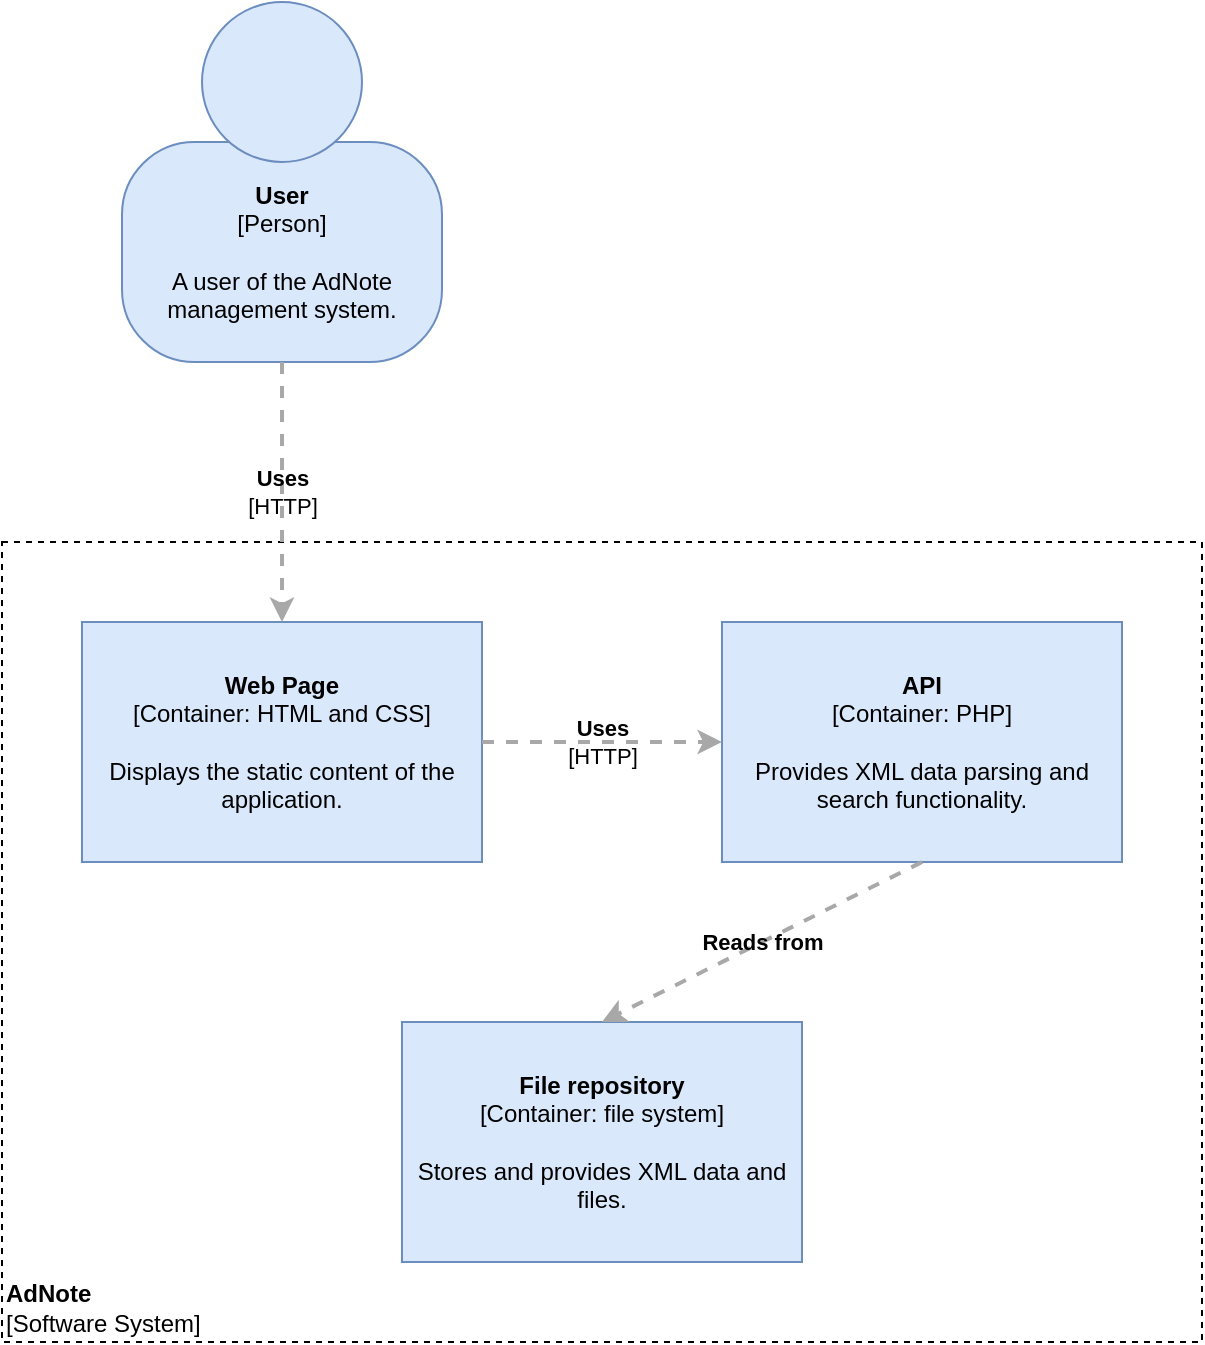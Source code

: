<mxfile version="12.3.6" type="device" pages="1"><diagram id="fyZsrjHr_jQ3eopKgizl" name="Page-1"><mxGraphModel dx="1422" dy="794" grid="1" gridSize="10" guides="1" tooltips="1" connect="1" arrows="1" fold="1" page="1" pageScale="1" pageWidth="850" pageHeight="1100" math="0" shadow="0"><root><mxCell id="0"/><mxCell id="1" parent="0"/><mxCell id="scEWL6Qv0J65Y3vDX4u3-1" value="" style="group;rounded=0;labelBackgroundColor=none;fillColor=none;fontColor=#000000;align=center;html=1;" vertex="1" connectable="0" parent="1"><mxGeometry x="140" y="210" width="160" height="180" as="geometry"/><C4Person as="c4"/></mxCell><object label="&lt;div&gt;&lt;b&gt;User&lt;/b&gt;&lt;/div&gt;&lt;div&gt;[Person]&lt;/div&gt;&lt;div&gt;&lt;br&gt;&lt;/div&gt;&lt;div&gt;A user of the AdNote&lt;/div&gt;&lt;div&gt;management system.&lt;br&gt;&lt;/div&gt;" placeholders="1" c4Name="name" c4Type="body" c4Description="Beschreibung" id="scEWL6Qv0J65Y3vDX4u3-2"><mxCell style="rounded=1;whiteSpace=wrap;html=1;labelBackgroundColor=none;fillColor=#dae8fc;fontColor=#000000;align=center;arcSize=33;strokeColor=#6c8ebf;" vertex="1" parent="scEWL6Qv0J65Y3vDX4u3-1"><mxGeometry y="70" width="160" height="110" as="geometry"/><C4Person as="c4"/></mxCell></object><mxCell id="scEWL6Qv0J65Y3vDX4u3-3" value="" style="ellipse;whiteSpace=wrap;html=1;aspect=fixed;rounded=0;labelBackgroundColor=none;fillColor=#dae8fc;fontSize=12;fontColor=#000000;align=center;strokeColor=#6c8ebf;" vertex="1" parent="scEWL6Qv0J65Y3vDX4u3-1"><mxGeometry x="40" width="80" height="80" as="geometry"/><C4Person as="c4"/></mxCell><object label="&lt;div style=&quot;text-align: left&quot;&gt;&lt;b&gt;AdNote&lt;/b&gt;&lt;br&gt;&lt;/div&gt;&lt;div style=&quot;text-align: left&quot;&gt;[Software System]&lt;/div&gt;" placeholders="1" c4Name="name" c4Type="ExecutionEnvironment" c4Application="applicationAndVersion" id="scEWL6Qv0J65Y3vDX4u3-4"><mxCell style="rounded=0;whiteSpace=wrap;html=1;labelBackgroundColor=none;fillColor=none;fontColor=#000000;align=left;arcSize=3;strokeColor=#000000;verticalAlign=bottom;dashed=1;" vertex="1" parent="1"><mxGeometry x="80" y="480" width="600" height="400" as="geometry"/><C4ExecutionEnvironment as="c4"/></mxCell></object><object label="&lt;span&gt;&lt;b&gt;Web Page&lt;/b&gt;&lt;br&gt;&lt;/span&gt;&lt;div&gt;[Container: &lt;span&gt;HTML and CSS&lt;/span&gt;&lt;span&gt;]&lt;/span&gt;&lt;/div&gt;&lt;div&gt;&lt;br&gt;&lt;/div&gt;&lt;div&gt;Displays the static content of the application.&lt;/div&gt;" placeholders="1" c4Name="name" c4Type="Container" c4Technology="technology" c4Description="Beschreibung" id="scEWL6Qv0J65Y3vDX4u3-5"><mxCell style="rounded=0;whiteSpace=wrap;html=1;labelBackgroundColor=none;fillColor=#dae8fc;fontColor=#000000;align=center;arcSize=6;strokeColor=#6c8ebf;" vertex="1" parent="1"><mxGeometry x="120" y="520" width="200" height="120" as="geometry"/><C4Container as="c4"/></mxCell></object><object label="&lt;span&gt;&lt;b&gt;API&lt;/b&gt;&lt;br&gt;&lt;/span&gt;&lt;div&gt;[Container: &lt;span&gt;PHP&lt;/span&gt;&lt;span&gt;]&lt;/span&gt;&lt;/div&gt;&lt;div&gt;&lt;br&gt;&lt;/div&gt;&lt;div&gt;Provides XML data parsing and search functionality.&lt;br&gt;&lt;/div&gt;" placeholders="1" c4Name="name" c4Type="Container" c4Technology="technology" c4Description="Beschreibung" id="scEWL6Qv0J65Y3vDX4u3-6"><mxCell style="rounded=0;whiteSpace=wrap;html=1;labelBackgroundColor=none;fillColor=#dae8fc;fontColor=#000000;align=center;arcSize=6;strokeColor=#6c8ebf;" vertex="1" parent="1"><mxGeometry x="440" y="520" width="200" height="120" as="geometry"/><C4Container as="c4"/></mxCell></object><object label="&lt;span&gt;&lt;b&gt;File repository&lt;/b&gt;&lt;br&gt;&lt;/span&gt;&lt;div&gt;[Container: &lt;span&gt;file system&lt;/span&gt;&lt;span&gt;]&lt;/span&gt;&lt;/div&gt;&lt;div&gt;&lt;br&gt;&lt;/div&gt;&lt;div&gt;Stores and provides XML data and files.&lt;br&gt;&lt;/div&gt;" placeholders="1" c4Name="name" c4Type="Container" c4Technology="technology" c4Description="Beschreibung" id="scEWL6Qv0J65Y3vDX4u3-7"><mxCell style="rounded=0;whiteSpace=wrap;html=1;labelBackgroundColor=none;fillColor=#dae8fc;fontColor=#000000;align=center;arcSize=6;strokeColor=#6c8ebf;" vertex="1" parent="1"><mxGeometry x="280" y="720" width="200" height="120" as="geometry"/><C4Container as="c4"/></mxCell></object><object label="&lt;b&gt;Uses&lt;/b&gt;&lt;br&gt;[HTTP]" c4Type="Relationship" c4Description="Beschreibung" c4Technology="technology" id="scEWL6Qv0J65Y3vDX4u3-9"><mxCell style="edgeStyle=none;rounded=0;html=1;entryX=0.5;entryY=0;jettySize=auto;orthogonalLoop=1;strokeColor=#A8A8A8;strokeWidth=2;fontColor=#000000;jumpStyle=none;dashed=1;exitX=0.5;exitY=1;exitDx=0;exitDy=0;entryDx=0;entryDy=0;labelBackgroundColor=none;" edge="1" parent="1" source="scEWL6Qv0J65Y3vDX4u3-2" target="scEWL6Qv0J65Y3vDX4u3-5"><mxGeometry width="160" relative="1" as="geometry"><mxPoint x="360" y="400" as="sourcePoint"/><mxPoint x="520" y="400" as="targetPoint"/></mxGeometry><C4Relationship as="c4"/></mxCell></object><object label="&lt;b&gt;Uses&lt;/b&gt;&lt;br&gt;[HTTP]" c4Type="Relationship" c4Description="Beschreibung" c4Technology="technology" id="scEWL6Qv0J65Y3vDX4u3-11"><mxCell style="edgeStyle=none;rounded=0;html=1;entryX=0;entryY=0.5;jettySize=auto;orthogonalLoop=1;strokeColor=#A8A8A8;strokeWidth=2;fontColor=#000000;jumpStyle=none;dashed=1;exitX=1;exitY=0.5;exitDx=0;exitDy=0;entryDx=0;entryDy=0;labelBackgroundColor=none;" edge="1" parent="1" source="scEWL6Qv0J65Y3vDX4u3-5" target="scEWL6Qv0J65Y3vDX4u3-6"><mxGeometry width="160" relative="1" as="geometry"><mxPoint x="479.5" y="270" as="sourcePoint"/><mxPoint x="479.5" y="400" as="targetPoint"/></mxGeometry><C4Relationship as="c4"/></mxCell></object><object label="&lt;b&gt;Reads from&lt;/b&gt;" c4Type="Relationship" c4Description="Beschreibung" c4Technology="technology" id="scEWL6Qv0J65Y3vDX4u3-12"><mxCell style="edgeStyle=none;rounded=0;html=1;entryX=0.5;entryY=0;jettySize=auto;orthogonalLoop=1;strokeColor=#A8A8A8;strokeWidth=2;fontColor=#000000;jumpStyle=none;dashed=1;exitX=0.5;exitY=1;exitDx=0;exitDy=0;entryDx=0;entryDy=0;labelBackgroundColor=none;" edge="1" parent="1" source="scEWL6Qv0J65Y3vDX4u3-6" target="scEWL6Qv0J65Y3vDX4u3-7"><mxGeometry width="160" relative="1" as="geometry"><mxPoint x="240" y="410" as="sourcePoint"/><mxPoint x="240" y="540" as="targetPoint"/></mxGeometry><C4Relationship as="c4"/></mxCell></object></root></mxGraphModel></diagram></mxfile>